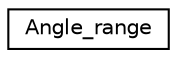 digraph "Graphical Class Hierarchy"
{
  edge [fontname="Helvetica",fontsize="10",labelfontname="Helvetica",labelfontsize="10"];
  node [fontname="Helvetica",fontsize="10",shape=record];
  rankdir="LR";
  Node0 [label="Angle_range",height=0.2,width=0.4,color="black", fillcolor="white", style="filled",URL="$structAngle__range.html"];
}
